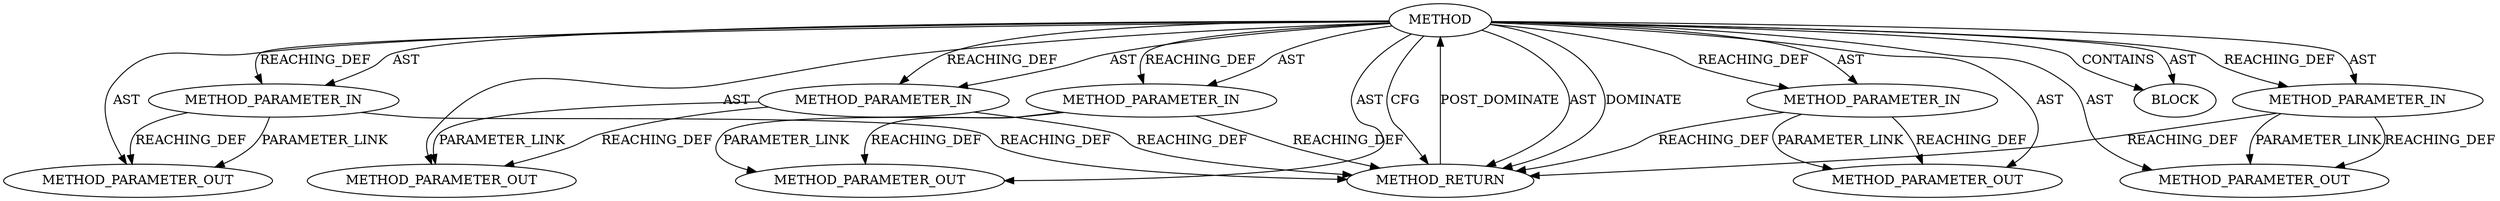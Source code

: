 digraph {
  20601 [label=METHOD AST_PARENT_TYPE="NAMESPACE_BLOCK" AST_PARENT_FULL_NAME="<global>" ORDER=0 CODE="<empty>" FULL_NAME="skb_fill_page_desc" IS_EXTERNAL=true FILENAME="<empty>" SIGNATURE="" NAME="skb_fill_page_desc"]
  22248 [label=METHOD_PARAMETER_OUT ORDER=4 CODE="p4" IS_VARIADIC=false TYPE_FULL_NAME="ANY" EVALUATION_STRATEGY="BY_VALUE" INDEX=4 NAME="p4"]
  22249 [label=METHOD_PARAMETER_OUT ORDER=5 CODE="p5" IS_VARIADIC=false TYPE_FULL_NAME="ANY" EVALUATION_STRATEGY="BY_VALUE" INDEX=5 NAME="p5"]
  22247 [label=METHOD_PARAMETER_OUT ORDER=3 CODE="p3" IS_VARIADIC=false TYPE_FULL_NAME="ANY" EVALUATION_STRATEGY="BY_VALUE" INDEX=3 NAME="p3"]
  20605 [label=METHOD_PARAMETER_IN ORDER=4 CODE="p4" IS_VARIADIC=false TYPE_FULL_NAME="ANY" EVALUATION_STRATEGY="BY_VALUE" INDEX=4 NAME="p4"]
  22245 [label=METHOD_PARAMETER_OUT ORDER=1 CODE="p1" IS_VARIADIC=false TYPE_FULL_NAME="ANY" EVALUATION_STRATEGY="BY_VALUE" INDEX=1 NAME="p1"]
  22246 [label=METHOD_PARAMETER_OUT ORDER=2 CODE="p2" IS_VARIADIC=false TYPE_FULL_NAME="ANY" EVALUATION_STRATEGY="BY_VALUE" INDEX=2 NAME="p2"]
  20603 [label=METHOD_PARAMETER_IN ORDER=2 CODE="p2" IS_VARIADIC=false TYPE_FULL_NAME="ANY" EVALUATION_STRATEGY="BY_VALUE" INDEX=2 NAME="p2"]
  20604 [label=METHOD_PARAMETER_IN ORDER=3 CODE="p3" IS_VARIADIC=false TYPE_FULL_NAME="ANY" EVALUATION_STRATEGY="BY_VALUE" INDEX=3 NAME="p3"]
  20608 [label=METHOD_RETURN ORDER=2 CODE="RET" TYPE_FULL_NAME="ANY" EVALUATION_STRATEGY="BY_VALUE"]
  20602 [label=METHOD_PARAMETER_IN ORDER=1 CODE="p1" IS_VARIADIC=false TYPE_FULL_NAME="ANY" EVALUATION_STRATEGY="BY_VALUE" INDEX=1 NAME="p1"]
  20606 [label=METHOD_PARAMETER_IN ORDER=5 CODE="p5" IS_VARIADIC=false TYPE_FULL_NAME="ANY" EVALUATION_STRATEGY="BY_VALUE" INDEX=5 NAME="p5"]
  20607 [label=BLOCK ORDER=1 ARGUMENT_INDEX=1 CODE="<empty>" TYPE_FULL_NAME="ANY"]
  20606 -> 20608 [label=REACHING_DEF VARIABLE="p5"]
  20602 -> 22245 [label=REACHING_DEF VARIABLE="p1"]
  20602 -> 22245 [label=PARAMETER_LINK ]
  20601 -> 20608 [label=CFG ]
  20601 -> 20608 [label=AST ]
  20601 -> 22246 [label=AST ]
  20601 -> 22248 [label=AST ]
  20603 -> 22246 [label=REACHING_DEF VARIABLE="p2"]
  20605 -> 22248 [label=PARAMETER_LINK ]
  20601 -> 20606 [label=AST ]
  20601 -> 20604 [label=REACHING_DEF VARIABLE=""]
  20601 -> 20602 [label=AST ]
  20601 -> 20608 [label=DOMINATE ]
  20601 -> 20607 [label=AST ]
  20605 -> 20608 [label=REACHING_DEF VARIABLE="p4"]
  20601 -> 22249 [label=AST ]
  20601 -> 20607 [label=CONTAINS ]
  20601 -> 20603 [label=REACHING_DEF VARIABLE=""]
  20601 -> 20606 [label=REACHING_DEF VARIABLE=""]
  20604 -> 22247 [label=PARAMETER_LINK ]
  20606 -> 22249 [label=PARAMETER_LINK ]
  20601 -> 22245 [label=AST ]
  20603 -> 20608 [label=REACHING_DEF VARIABLE="p2"]
  20608 -> 20601 [label=POST_DOMINATE ]
  20601 -> 22247 [label=AST ]
  20604 -> 22247 [label=REACHING_DEF VARIABLE="p3"]
  20601 -> 20605 [label=REACHING_DEF VARIABLE=""]
  20602 -> 20608 [label=REACHING_DEF VARIABLE="p1"]
  20601 -> 20602 [label=REACHING_DEF VARIABLE=""]
  20601 -> 20604 [label=AST ]
  20605 -> 22248 [label=REACHING_DEF VARIABLE="p4"]
  20601 -> 20605 [label=AST ]
  20606 -> 22249 [label=REACHING_DEF VARIABLE="p5"]
  20601 -> 20603 [label=AST ]
  20604 -> 20608 [label=REACHING_DEF VARIABLE="p3"]
  20603 -> 22246 [label=PARAMETER_LINK ]
}
